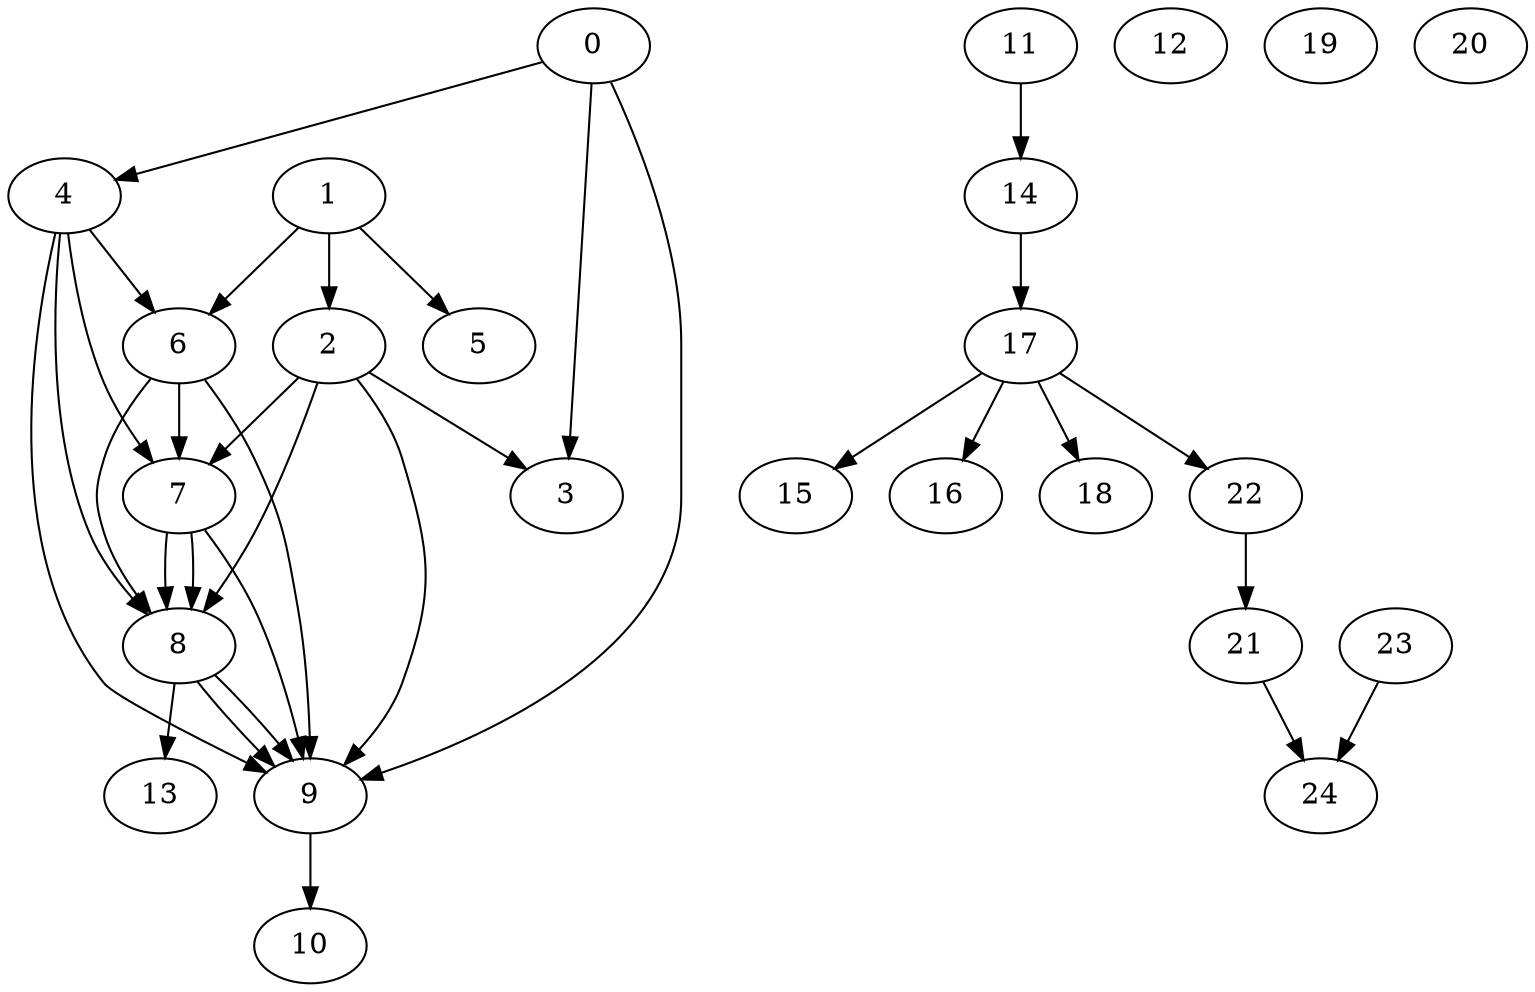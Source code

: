 digraph "Random_Nodes_10_Density_1.90_CCR_10.00_WeightType_Random" {
	graph [CCR=10.0,
		Density=1.9,
		"No of edges"=19,
		"No of nodes"=10,
		"Node concurrency"=-1,
		"Total sequential time"=63
	];
	0	 [Weight=6];
	3	 [Weight=10];
	0 -> 3	 [Weight=34];
	4	 [Weight=3];
	0 -> 4	 [Weight=24];
	9	 [Weight=8];
	0 -> 9	 [Weight=44];
	1	 [Weight=5];
	2	 [Weight=5];
	1 -> 2	 [Weight=48];
	5	 [Weight=7];
	1 -> 5	 [Weight=19];
	6	 [Weight=8];
	1 -> 6	 [Weight=39];
	2 -> 3	 [Weight=10];
	7	 [Weight=3];
	2 -> 7	 [Weight=48];
	8	 [Weight=8];
	2 -> 8	 [Weight=48];
	4 -> 6	 [Weight=10];
	4 -> 7	 [Weight=48];
	4 -> 8	 [Weight=48];
	4 -> 9	 [Weight=39];
	6 -> 7	 [Weight=15];
	6 -> 8	 [Weight=39];
	6 -> 9	 [Weight=29];
	7 -> 8	 [Weight=15];
	7 -> 9	 [Weight=34];
	8 -> 9	 [Weight=39];
	10	 [Weight=10];
	11	 [Weight=6];
	12	 [Weight=9];
	13	 [Weight=1];
	14	 [Weight=11];
	9 -> 10	 [Weight=48];
	11 -> 14	 [Weight=39];
	8 -> 13	 [Weight=15];
	8 -> 9	 [Weight=39];
	2 -> 9	 [Weight=29];
	7 -> 8	 [Weight=15];
	15	 [Weight=10];
	16	 [Weight=6];
	17	 [Weight=10];
	18	 [Weight=10];
	19	 [Weight=6];
	20	 [Weight=10];
	21	 [Weight=6];
	22	 [Weight=10];
	23	 [Weight=10];
	24	 [Weight=6];
	17 -> 18	 [Weight=15];
	17 -> 16	 [Weight=14];
	17 -> 15	 [Weight=15];
	17 -> 22	 [Weight=15];
	22 -> 21	 [Weight=15];
	21 -> 24	 [Weight=15];
	23 -> 24	 [Weight=15];
	14 -> 17	 [Weight=15];
}